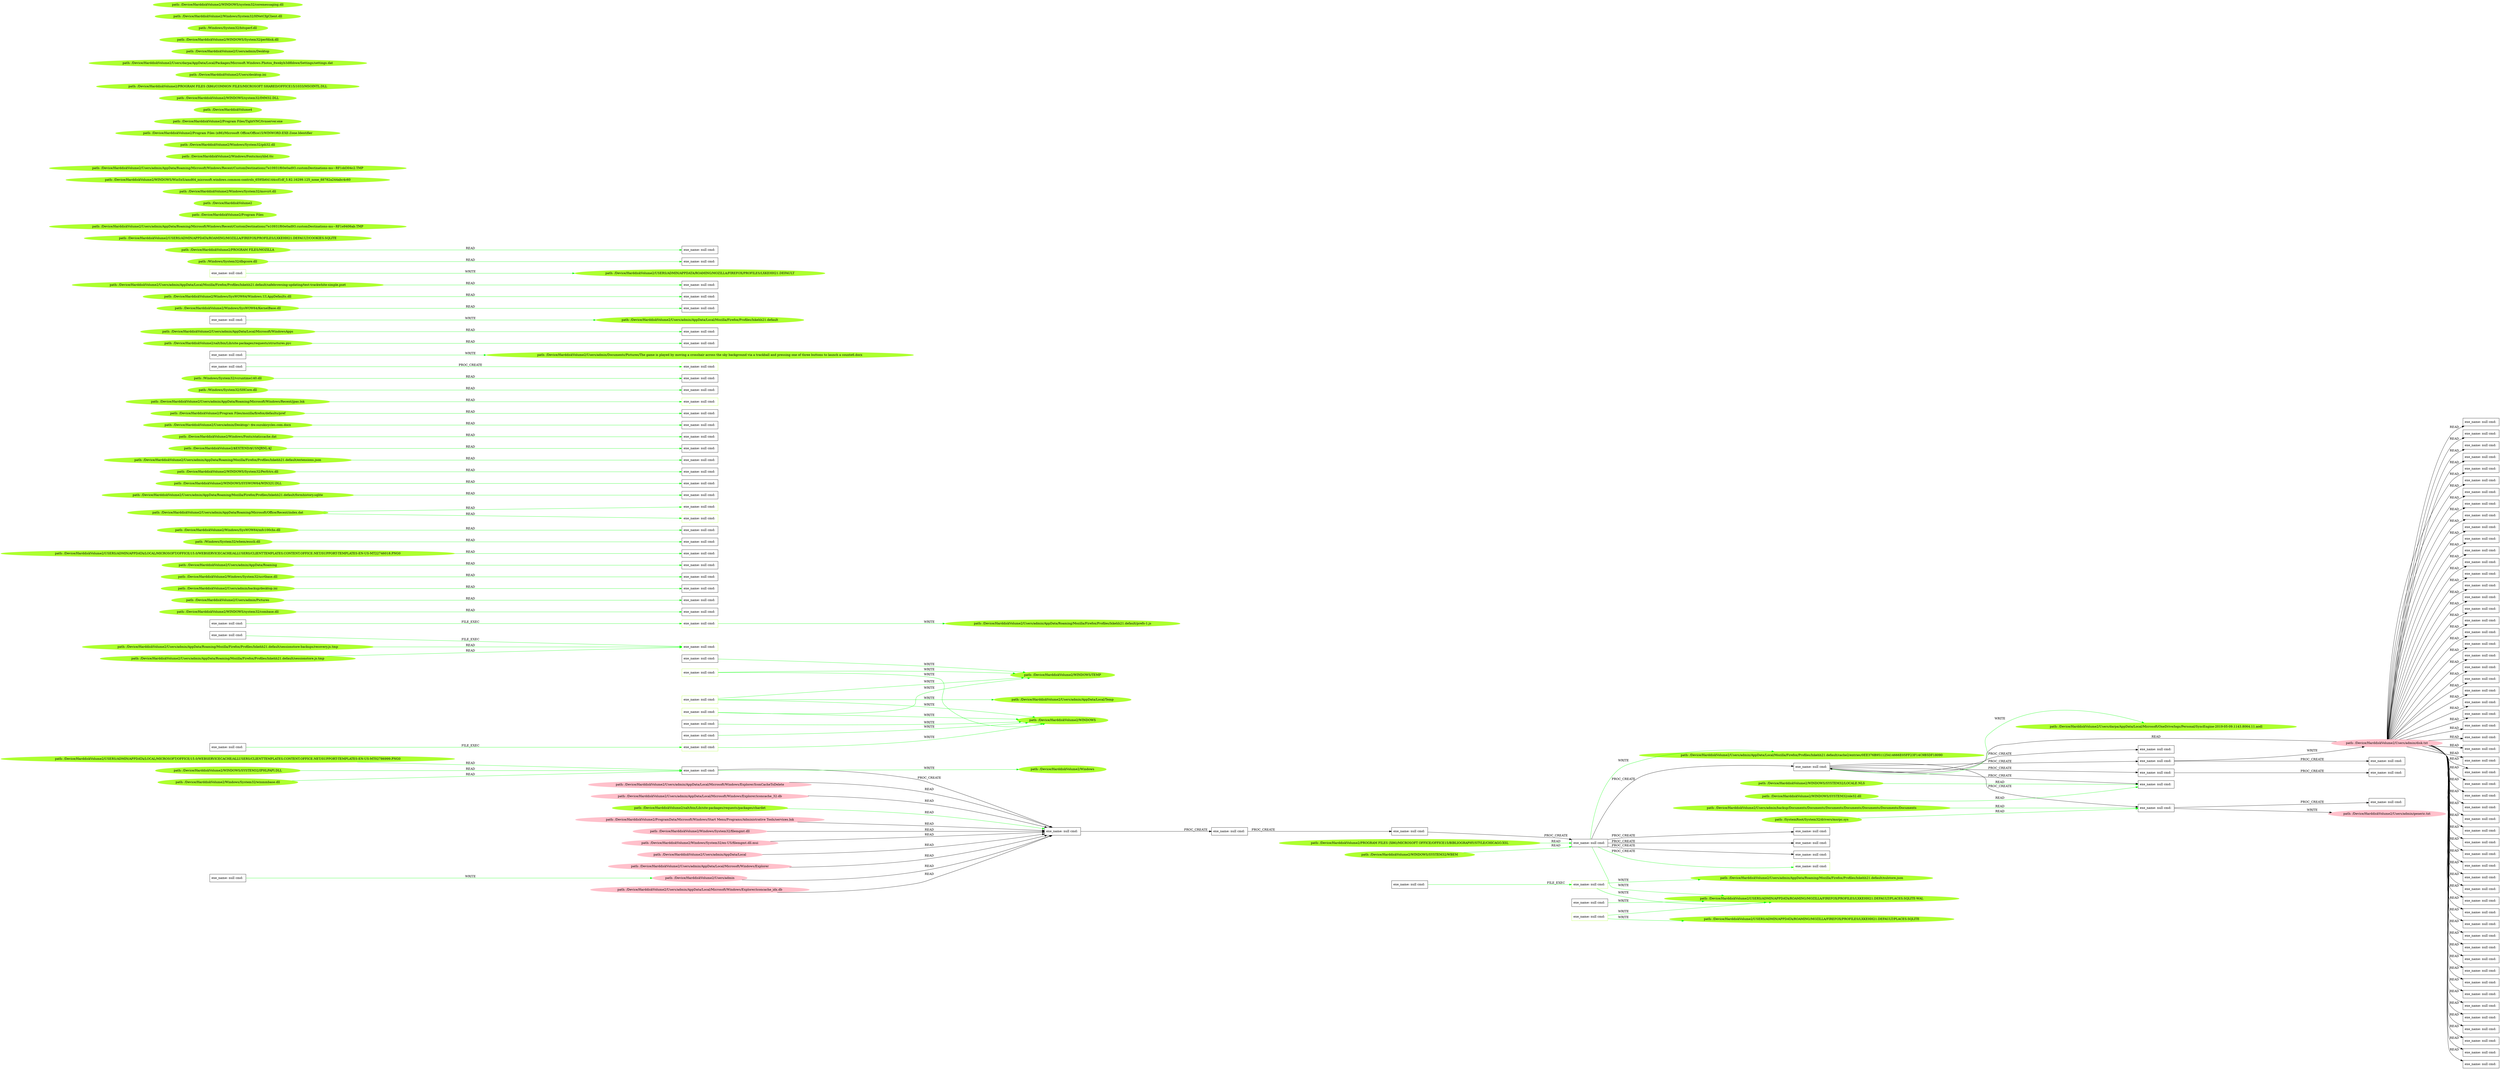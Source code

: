 digraph {
	rankdir=LR
	91 [label="exe_name: null cmd: " color=black shape=box style=solid]
	365 [label="exe_name: null cmd: " color=greenyellow shape=box style=solid]
	91 -> 365 [label=FILE_EXEC color=green]
	149 [label="exe_name: null cmd: " color=black shape=box style=solid]
	389 [label="exe_name: null cmd: " color=greenyellow shape=box style=solid]
	149 -> 389 [label=FILE_EXEC color=green]
	154 [label="exe_name: null cmd: " color=black shape=box style=solid]
	394 [label="exe_name: null cmd: " color=greenyellow shape=box style=solid]
	154 -> 394 [label=FILE_EXEC color=green]
	67 [label="exe_name: null cmd: " color=black shape=box style=solid]
	402 [label="exe_name: null cmd: " color=greenyellow shape=box style=solid]
	67 -> 402 [label=FILE_EXEC color=green]
	418 [label="path: /Device/HarddiskVolume2/WINDOWS/SYSTEM32/LOCALE.NLS" color=greenyellow shape=oval style=filled]
	56 [label="exe_name: null cmd: " color=black shape=box style=solid]
	418 -> 56 [label=READ color=green]
	379 [label="path: /Device/HarddiskVolume2/WINDOWS/system32/combase.dll" color=greenyellow shape=oval style=filled]
	6 [label="exe_name: null cmd: " color=black shape=box style=solid]
	379 -> 6 [label=READ color=green]
	397 [label="path: /Device/HarddiskVolume2/Users/admin/Pictures" color=greenyellow shape=oval style=filled]
	163 [label="exe_name: null cmd: " color=black shape=box style=solid]
	397 -> 163 [label=READ color=green]
	370 [label="path: /Device/HarddiskVolume2/Users/admin/backup/desktop.ini" color=greenyellow shape=oval style=filled]
	13 [label="exe_name: null cmd: " color=black shape=box style=solid]
	370 -> 13 [label=READ color=green]
	421 [label="path: /Device/HarddiskVolume2/Users/admin/backup/Documents/Documents/Documents/Documents/Documents/Documents/Documents" color=greenyellow shape=oval style=filled]
	57 [label="exe_name: null cmd: " color=black shape=box style=solid]
	421 -> 57 [label=READ color=green]
	364 [label="path: /Device/HarddiskVolume2/Windows/System32/ucrtbase.dll" color=greenyellow shape=oval style=filled]
	117 [label="exe_name: null cmd: " color=black shape=box style=solid]
	364 -> 117 [label=READ color=green]
	176 [label="exe_name: null cmd: " color=black shape=box style=solid]
	175 [label="exe_name: null cmd: " color=black shape=box style=solid]
	176 -> 175 [label=PROC_CREATE color=black]
	173 [label="path: /Device/HarddiskVolume2/ProgramData/Microsoft/Windows/Start Menu/Programs/Administrative Tools/services.lnk" color=pink shape=oval style=filled]
	175 [label="exe_name: null cmd: " color=black shape=box style=solid]
	173 -> 175 [label=READ color=black]
	165 [label="path: /Device/HarddiskVolume2/Windows/System32/filemgmt.dll" color=pink shape=oval style=filled]
	175 [label="exe_name: null cmd: " color=black shape=box style=solid]
	165 -> 175 [label=READ color=black]
	169 [label="path: /Device/HarddiskVolume2/Windows/System32/en-US/filemgmt.dll.mui" color=pink shape=oval style=filled]
	175 [label="exe_name: null cmd: " color=black shape=box style=solid]
	169 -> 175 [label=READ color=black]
	170 [label="path: /Device/HarddiskVolume2/Users/admin/AppData/Local" color=pink shape=oval style=filled]
	175 [label="exe_name: null cmd: " color=black shape=box style=solid]
	170 -> 175 [label=READ color=black]
	179 [label="path: /Device/HarddiskVolume2/Users/admin/AppData/Local/Microsoft/Windows/Explorer" color=pink shape=oval style=filled]
	175 [label="exe_name: null cmd: " color=black shape=box style=solid]
	179 -> 175 [label=READ color=black]
	181 [label="path: /Device/HarddiskVolume2/Users/admin" color=pink shape=oval style=filled]
	175 [label="exe_name: null cmd: " color=black shape=box style=solid]
	181 -> 175 [label=READ color=black]
	171 [label="path: /Device/HarddiskVolume2/Users/admin/AppData/Local/Microsoft/Windows/Explorer/iconcache_idx.db" color=pink shape=oval style=filled]
	175 [label="exe_name: null cmd: " color=black shape=box style=solid]
	171 -> 175 [label=READ color=black]
	177 [label="path: /Device/HarddiskVolume2/Users/admin/AppData/Local/Microsoft/Windows/Explorer/IconCacheToDelete" color=pink shape=oval style=filled]
	175 [label="exe_name: null cmd: " color=black shape=box style=solid]
	177 -> 175 [label=READ color=black]
	164 [label="path: /Device/HarddiskVolume2/Users/admin/AppData/Local/Microsoft/Windows/Explorer/iconcache_32.db" color=pink shape=oval style=filled]
	175 [label="exe_name: null cmd: " color=black shape=box style=solid]
	164 -> 175 [label=READ color=black]
	175 [label="exe_name: null cmd: " color=black shape=box style=solid]
	174 [label="exe_name: null cmd: " color=black shape=box style=solid]
	175 -> 174 [label=PROC_CREATE color=black]
	174 [label="exe_name: null cmd: " color=black shape=box style=solid]
	36 [label="exe_name: null cmd: " color=black shape=box style=solid]
	174 -> 36 [label=PROC_CREATE color=black]
	36 [label="exe_name: null cmd: " color=black shape=box style=solid]
	39 [label="exe_name: null cmd: " color=black shape=box style=solid]
	36 -> 39 [label=PROC_CREATE color=black]
	419 [label="path: /Device/HarddiskVolume2/WINDOWS/SYSTEM32/ole32.dll" color=greenyellow shape=oval style=filled]
	56 [label="exe_name: null cmd: " color=black shape=box style=solid]
	419 -> 56 [label=READ color=green]
	39 [label="exe_name: null cmd: " color=black shape=box style=solid]
	52 [label="exe_name: null cmd: " color=black shape=box style=solid]
	39 -> 52 [label=PROC_CREATE color=black]
	39 [label="exe_name: null cmd: " color=black shape=box style=solid]
	43 [label="exe_name: null cmd: " color=black shape=box style=solid]
	39 -> 43 [label=PROC_CREATE color=black]
	52 [label="exe_name: null cmd: " color=black shape=box style=solid]
	56 [label="exe_name: null cmd: " color=black shape=box style=solid]
	52 -> 56 [label=PROC_CREATE color=black]
	315 [label="path: /Device/HarddiskVolume2/Users/admin/AppData/Roaming" color=greenyellow shape=oval style=filled]
	121 [label="exe_name: null cmd: " color=black shape=box style=solid]
	315 -> 121 [label=READ color=green]
	52 [label="exe_name: null cmd: " color=black shape=box style=solid]
	76 [label="exe_name: null cmd: " color=black shape=box style=solid]
	52 -> 76 [label=PROC_CREATE color=black]
	183 [label="path: /Device/HarddiskVolume2/Users/admin/disk.txt" color=pink shape=oval style=filled]
	52 [label="exe_name: null cmd: " color=black shape=box style=solid]
	183 -> 52 [label=READ color=black]
	52 [label="exe_name: null cmd: " color=black shape=box style=solid]
	58 [label="exe_name: null cmd: " color=black shape=box style=solid]
	52 -> 58 [label=PROC_CREATE color=black]
	58 [label="exe_name: null cmd: " color=black shape=box style=solid]
	132 [label="exe_name: null cmd: " color=black shape=box style=solid]
	58 -> 132 [label=PROC_CREATE color=black]
	58 [label="exe_name: null cmd: " color=black shape=box style=solid]
	183 [label="path: /Device/HarddiskVolume2/Users/admin/disk.txt" color=pink shape=oval style=filled]
	58 -> 183 [label=WRITE color=black]
	52 [label="exe_name: null cmd: " color=black shape=box style=solid]
	57 [label="exe_name: null cmd: " color=black shape=box style=solid]
	52 -> 57 [label=PROC_CREATE color=black]
	57 [label="exe_name: null cmd: " color=black shape=box style=solid]
	129 [label="exe_name: null cmd: " color=black shape=box style=solid]
	57 -> 129 [label=PROC_CREATE color=black]
	57 [label="exe_name: null cmd: " color=black shape=box style=solid]
	130 [label="path: /Device/HarddiskVolume2/Users/admin/generic.txt" color=pink shape=oval style=filled]
	57 -> 130 [label=WRITE color=black]
	52 [label="exe_name: null cmd: " color=black shape=box style=solid]
	59 [label="exe_name: null cmd: " color=black shape=box style=solid]
	52 -> 59 [label=PROC_CREATE color=black]
	59 [label="exe_name: null cmd: " color=black shape=box style=solid]
	144 [label="exe_name: null cmd: " color=black shape=box style=solid]
	59 -> 144 [label=PROC_CREATE color=black]
	415 [label="path: /Device/HarddiskVolume2/PROGRAM FILES (X86)/MICROSOFT OFFICE/OFFICE15/BIBLIOGRAPHY/STYLE/CHICAGO.XSL" color=greenyellow shape=oval style=filled]
	39 [label="exe_name: null cmd: " color=black shape=box style=solid]
	415 -> 39 [label=READ color=green]
	378 [label="path: /Device/HarddiskVolume2/USERS/ADMIN/APPDATA/LOCAL/MICROSOFT/OFFICE/15.0/WEBSERVICECACHE/ALLUSERS/CLIENTTEMPLATES.CONTENT.OFFICE.NET/SUPPORT-TEMPLATES-EN-US-MT22746018.PNG0" color=greenyellow shape=oval style=filled]
	126 [label="exe_name: null cmd: " color=black shape=box style=solid]
	378 -> 126 [label=READ color=green]
	407 [label="path: /Device/HarddiskVolume2/USERS/ADMIN/APPDATA/LOCAL/MICROSOFT/OFFICE/15.0/WEBSERVICECACHE/ALLUSERS/CLIENTTEMPLATES.CONTENT.OFFICE.NET/SUPPORT-TEMPLATES-EN-US-MT02786999.PNG0" color=greenyellow shape=oval style=filled]
	176 [label="exe_name: null cmd: " color=black shape=box style=solid]
	407 -> 176 [label=READ color=green]
	392 [label="path: /Windows/System32/wbem/esscli.dll" color=greenyellow shape=oval style=filled]
	44 [label="exe_name: null cmd: " color=black shape=box style=solid]
	392 -> 44 [label=READ color=green]
	380 [label="path: /Device/HarddiskVolume2/Windows/SysWOW64/mfc100chs.dll" color=greenyellow shape=oval style=filled]
	128 [label="exe_name: null cmd: " color=black shape=box style=solid]
	380 -> 128 [label=READ color=green]
	39 [label="exe_name: null cmd: " color=black shape=box style=solid]
	28 [label="exe_name: null cmd: " color=black shape=box style=solid]
	39 -> 28 [label=PROC_CREATE color=black]
	411 [label="path: /Device/HarddiskVolume2/salt/bin/Lib/site-packages/requests/packages/chardet" color=greenyellow shape=oval style=filled]
	175 [label="exe_name: null cmd: " color=black shape=box style=solid]
	411 -> 175 [label=READ color=green]
	406 [label="path: /Device/HarddiskVolume2/WINDOWS/SYSTEM32/IPHLPAPI.DLL" color=greenyellow shape=oval style=filled]
	176 [label="exe_name: null cmd: " color=black shape=box style=solid]
	406 -> 176 [label=READ color=green]
	39 [label="exe_name: null cmd: " color=black shape=box style=solid]
	27 [label="exe_name: null cmd: " color=black shape=box style=solid]
	39 -> 27 [label=PROC_CREATE color=black]
	321 [label="path: /Device/HarddiskVolume2/Users/admin/AppData/Roaming/Microsoft/Office/Recent/index.dat" color=greenyellow shape=oval style=filled]
	353 [label="exe_name: null cmd: " color=greenyellow shape=box style=solid]
	321 -> 353 [label=READ color=green]
	39 [label="exe_name: null cmd: " color=black shape=box style=solid]
	413 [label="exe_name: null cmd: " color=greenyellow shape=box style=solid]
	39 -> 413 [label=PROC_CREATE color=green]
	384 [label="path: /Device/HarddiskVolume2/Users/admin/AppData/Roaming/Mozilla/Firefox/Profiles/lxkehh21.default/formhistory.sqlite" color=greenyellow shape=oval style=filled]
	32 [label="exe_name: null cmd: " color=black shape=box style=solid]
	384 -> 32 [label=READ color=green]
	391 [label="path: /Device/HarddiskVolume2/WINDOWS/SYSWOW64/WIN32U.DLL" color=greenyellow shape=oval style=filled]
	42 [label="exe_name: null cmd: " color=black shape=box style=solid]
	391 -> 42 [label=READ color=green]
	368 [label="path: /Device/HarddiskVolume2/WINDOWS/System32/Perfctrs.dll" color=greenyellow shape=oval style=filled]
	98 [label="exe_name: null cmd: " color=black shape=box style=solid]
	368 -> 98 [label=READ color=green]
	402 [label="exe_name: null cmd: " color=greenyellow shape=box style=solid]
	403 [label="path: /Device/HarddiskVolume2/Users/admin/AppData/Roaming/Mozilla/Firefox/Profiles/lxkehh21.default/prefs-1.js" color=greenyellow shape=oval style=filled]
	402 -> 403 [label=WRITE color=green]
	401 [label="path: /Device/HarddiskVolume2/Users/admin/AppData/Roaming/Mozilla/Firefox/Profiles/lxkehh21.default/extensions.json" color=greenyellow shape=oval style=filled]
	66 [label="exe_name: null cmd: " color=black shape=box style=solid]
	401 -> 66 [label=READ color=green]
	335 [label="exe_name: null cmd: " color=greenyellow shape=box style=solid]
	336 [label="path: /Device/HarddiskVolume2/WINDOWS/TEMP" color=greenyellow shape=oval style=filled]
	335 -> 336 [label=WRITE color=green]
	335 [label="exe_name: null cmd: " color=greenyellow shape=box style=solid]
	337 [label="path: /Device/HarddiskVolume2/WINDOWS" color=greenyellow shape=oval style=filled]
	335 -> 337 [label=WRITE color=green]
	369 [label="path: /Device/HarddiskVolume2/$EXTEND/$USNJRNL:$J" color=greenyellow shape=oval style=filled]
	11 [label="exe_name: null cmd: " color=black shape=box style=solid]
	369 -> 11 [label=READ color=green]
	412 [label="path: /Device/HarddiskVolume2/WINDOWS/SYSTEM32/WBEM" color=greenyellow shape=oval style=filled]
	39 [label="exe_name: null cmd: " color=black shape=box style=solid]
	412 -> 39 [label=READ color=green]
	139 [label="exe_name: null cmd: " color=black shape=box style=solid]
	336 [label="path: /Device/HarddiskVolume2/WINDOWS/TEMP" color=greenyellow shape=oval style=filled]
	139 -> 336 [label=WRITE color=green]
	183 [label="path: /Device/HarddiskVolume2/Users/admin/disk.txt" color=pink shape=oval style=filled]
	35 [label="exe_name: null cmd: " color=black shape=box style=solid]
	183 -> 35 [label=READ color=black]
	183 [label="path: /Device/HarddiskVolume2/Users/admin/disk.txt" color=pink shape=oval style=filled]
	161 [label="exe_name: null cmd: " color=black shape=box style=solid]
	183 -> 161 [label=READ color=black]
	183 [label="path: /Device/HarddiskVolume2/Users/admin/disk.txt" color=pink shape=oval style=filled]
	106 [label="exe_name: null cmd: " color=black shape=box style=solid]
	183 -> 106 [label=READ color=black]
	183 [label="path: /Device/HarddiskVolume2/Users/admin/disk.txt" color=pink shape=oval style=filled]
	142 [label="exe_name: null cmd: " color=black shape=box style=solid]
	183 -> 142 [label=READ color=black]
	183 [label="path: /Device/HarddiskVolume2/Users/admin/disk.txt" color=pink shape=oval style=filled]
	73 [label="exe_name: null cmd: " color=black shape=box style=solid]
	183 -> 73 [label=READ color=black]
	381 [label="path: /Device/HarddiskVolume2/Windows/Fonts/staticcache.dat" color=greenyellow shape=oval style=filled]
	8 [label="exe_name: null cmd: " color=black shape=box style=solid]
	381 -> 8 [label=READ color=green]
	341 [label="exe_name: null cmd: " color=greenyellow shape=box style=solid]
	336 [label="path: /Device/HarddiskVolume2/WINDOWS/TEMP" color=greenyellow shape=oval style=filled]
	341 -> 336 [label=WRITE color=green]
	341 [label="exe_name: null cmd: " color=greenyellow shape=box style=solid]
	337 [label="path: /Device/HarddiskVolume2/WINDOWS" color=greenyellow shape=oval style=filled]
	341 -> 337 [label=WRITE color=green]
	341 [label="exe_name: null cmd: " color=greenyellow shape=box style=solid]
	343 [label="path: /Device/HarddiskVolume2/Users/admin/AppData/Local/Temp" color=greenyellow shape=oval style=filled]
	341 -> 343 [label=WRITE color=green]
	52 [label="exe_name: null cmd: " color=black shape=box style=solid]
	417 [label="path: /Device/HarddiskVolume2/Users/darpa/AppData/Local/Microsoft/OneDrive/logs/Personal/SyncEngine-2019-05-09.1143.8064.11.aodl" color=greenyellow shape=oval style=filled]
	52 -> 417 [label=WRITE color=green]
	365 [label="exe_name: null cmd: " color=greenyellow shape=box style=solid]
	325 [label="path: /Device/HarddiskVolume2/USERS/ADMIN/APPDATA/ROAMING/MOZILLA/FIREFOX/PROFILES/LXKEHH21.DEFAULT/PLACES.SQLITE-WAL" color=greenyellow shape=oval style=filled]
	365 -> 325 [label=WRITE color=green]
	365 [label="exe_name: null cmd: " color=greenyellow shape=box style=solid]
	366 [label="path: /Device/HarddiskVolume2/Users/admin/AppData/Roaming/Mozilla/Firefox/Profiles/lxkehh21.default/xulstore.json" color=greenyellow shape=oval style=filled]
	365 -> 366 [label=WRITE color=green]
	357 [label="exe_name: null cmd: " color=greenyellow shape=box style=solid]
	336 [label="path: /Device/HarddiskVolume2/WINDOWS/TEMP" color=greenyellow shape=oval style=filled]
	357 -> 336 [label=WRITE color=green]
	357 [label="exe_name: null cmd: " color=greenyellow shape=box style=solid]
	337 [label="path: /Device/HarddiskVolume2/WINDOWS" color=greenyellow shape=oval style=filled]
	357 -> 337 [label=WRITE color=green]
	372 [label="path: /Device/HarddiskVolume2/Users/admin/Desktop/~$w.suzukicycles.com.docx" color=greenyellow shape=oval style=filled]
	16 [label="exe_name: null cmd: " color=black shape=box style=solid]
	372 -> 16 [label=READ color=green]
	321 [label="path: /Device/HarddiskVolume2/Users/admin/AppData/Roaming/Microsoft/Office/Recent/index.dat" color=greenyellow shape=oval style=filled]
	320 [label="exe_name: null cmd: " color=greenyellow shape=box style=solid]
	321 -> 320 [label=READ color=green]
	152 [label="exe_name: null cmd: " color=black shape=box style=solid]
	181 [label="path: /Device/HarddiskVolume2/Users/admin" color=pink shape=oval style=filled]
	152 -> 181 [label=WRITE color=green]
	409 [label="path: /Device/HarddiskVolume2/Program Files/mozilla/firefox/defaults/pref" color=greenyellow shape=oval style=filled]
	109 [label="exe_name: null cmd: " color=black shape=box style=solid]
	409 -> 109 [label=READ color=green]
	183 [label="path: /Device/HarddiskVolume2/Users/admin/disk.txt" color=pink shape=oval style=filled]
	133 [label="exe_name: null cmd: " color=black shape=box style=solid]
	183 -> 133 [label=READ color=black]
	183 [label="path: /Device/HarddiskVolume2/Users/admin/disk.txt" color=pink shape=oval style=filled]
	105 [label="exe_name: null cmd: " color=black shape=box style=solid]
	183 -> 105 [label=READ color=black]
	183 [label="path: /Device/HarddiskVolume2/Users/admin/disk.txt" color=pink shape=oval style=filled]
	125 [label="exe_name: null cmd: " color=black shape=box style=solid]
	183 -> 125 [label=READ color=black]
	39 [label="exe_name: null cmd: " color=black shape=box style=solid]
	325 [label="path: /Device/HarddiskVolume2/USERS/ADMIN/APPDATA/ROAMING/MOZILLA/FIREFOX/PROFILES/LXKEHH21.DEFAULT/PLACES.SQLITE-WAL" color=greenyellow shape=oval style=filled]
	39 -> 325 [label=WRITE color=green]
	14 [label="exe_name: null cmd: " color=black shape=box style=solid]
	337 [label="path: /Device/HarddiskVolume2/WINDOWS" color=greenyellow shape=oval style=filled]
	14 -> 337 [label=WRITE color=green]
	183 [label="path: /Device/HarddiskVolume2/Users/admin/disk.txt" color=pink shape=oval style=filled]
	153 [label="exe_name: null cmd: " color=black shape=box style=solid]
	183 -> 153 [label=READ color=black]
	183 [label="path: /Device/HarddiskVolume2/Users/admin/disk.txt" color=pink shape=oval style=filled]
	162 [label="exe_name: null cmd: " color=black shape=box style=solid]
	183 -> 162 [label=READ color=black]
	183 [label="path: /Device/HarddiskVolume2/Users/admin/disk.txt" color=pink shape=oval style=filled]
	24 [label="exe_name: null cmd: " color=black shape=box style=solid]
	183 -> 24 [label=READ color=black]
	183 [label="path: /Device/HarddiskVolume2/Users/admin/disk.txt" color=pink shape=oval style=filled]
	31 [label="exe_name: null cmd: " color=black shape=box style=solid]
	183 -> 31 [label=READ color=black]
	183 [label="path: /Device/HarddiskVolume2/Users/admin/disk.txt" color=pink shape=oval style=filled]
	138 [label="exe_name: null cmd: " color=black shape=box style=solid]
	183 -> 138 [label=READ color=black]
	183 [label="path: /Device/HarddiskVolume2/Users/admin/disk.txt" color=pink shape=oval style=filled]
	104 [label="exe_name: null cmd: " color=black shape=box style=solid]
	183 -> 104 [label=READ color=black]
	324 [label="path: /Device/HarddiskVolume2/Users/admin/AppData/Roaming/Microsoft/Windows/Recent/jpas.lnk" color=greenyellow shape=oval style=filled]
	323 [label="exe_name: null cmd: " color=greenyellow shape=box style=solid]
	324 -> 323 [label=READ color=green]
	65 [label="exe_name: null cmd: " color=black shape=box style=solid]
	325 [label="path: /Device/HarddiskVolume2/USERS/ADMIN/APPDATA/ROAMING/MOZILLA/FIREFOX/PROFILES/LXKEHH21.DEFAULT/PLACES.SQLITE-WAL" color=greenyellow shape=oval style=filled]
	65 -> 325 [label=WRITE color=green]
	183 [label="path: /Device/HarddiskVolume2/Users/admin/disk.txt" color=pink shape=oval style=filled]
	147 [label="exe_name: null cmd: " color=black shape=box style=solid]
	183 -> 147 [label=READ color=black]
	183 [label="path: /Device/HarddiskVolume2/Users/admin/disk.txt" color=pink shape=oval style=filled]
	72 [label="exe_name: null cmd: " color=black shape=box style=solid]
	183 -> 72 [label=READ color=black]
	183 [label="path: /Device/HarddiskVolume2/Users/admin/disk.txt" color=pink shape=oval style=filled]
	131 [label="exe_name: null cmd: " color=black shape=box style=solid]
	183 -> 131 [label=READ color=black]
	389 [label="exe_name: null cmd: " color=greenyellow shape=box style=solid]
	337 [label="path: /Device/HarddiskVolume2/WINDOWS" color=greenyellow shape=oval style=filled]
	389 -> 337 [label=WRITE color=green]
	183 [label="path: /Device/HarddiskVolume2/Users/admin/disk.txt" color=pink shape=oval style=filled]
	19 [label="exe_name: null cmd: " color=black shape=box style=solid]
	183 -> 19 [label=READ color=black]
	183 [label="path: /Device/HarddiskVolume2/Users/admin/disk.txt" color=pink shape=oval style=filled]
	21 [label="exe_name: null cmd: " color=black shape=box style=solid]
	183 -> 21 [label=READ color=black]
	183 [label="path: /Device/HarddiskVolume2/Users/admin/disk.txt" color=pink shape=oval style=filled]
	118 [label="exe_name: null cmd: " color=black shape=box style=solid]
	183 -> 118 [label=READ color=black]
	183 [label="path: /Device/HarddiskVolume2/Users/admin/disk.txt" color=pink shape=oval style=filled]
	53 [label="exe_name: null cmd: " color=black shape=box style=solid]
	183 -> 53 [label=READ color=black]
	183 [label="path: /Device/HarddiskVolume2/Users/admin/disk.txt" color=pink shape=oval style=filled]
	143 [label="exe_name: null cmd: " color=black shape=box style=solid]
	183 -> 143 [label=READ color=black]
	183 [label="path: /Device/HarddiskVolume2/Users/admin/disk.txt" color=pink shape=oval style=filled]
	5 [label="exe_name: null cmd: " color=black shape=box style=solid]
	183 -> 5 [label=READ color=black]
	183 [label="path: /Device/HarddiskVolume2/Users/admin/disk.txt" color=pink shape=oval style=filled]
	49 [label="exe_name: null cmd: " color=black shape=box style=solid]
	183 -> 49 [label=READ color=black]
	183 [label="path: /Device/HarddiskVolume2/Users/admin/disk.txt" color=pink shape=oval style=filled]
	1 [label="exe_name: null cmd: " color=black shape=box style=solid]
	183 -> 1 [label=READ color=black]
	183 [label="path: /Device/HarddiskVolume2/Users/admin/disk.txt" color=pink shape=oval style=filled]
	69 [label="exe_name: null cmd: " color=black shape=box style=solid]
	183 -> 69 [label=READ color=black]
	183 [label="path: /Device/HarddiskVolume2/Users/admin/disk.txt" color=pink shape=oval style=filled]
	9 [label="exe_name: null cmd: " color=black shape=box style=solid]
	183 -> 9 [label=READ color=black]
	183 [label="path: /Device/HarddiskVolume2/Users/admin/disk.txt" color=pink shape=oval style=filled]
	92 [label="exe_name: null cmd: " color=black shape=box style=solid]
	183 -> 92 [label=READ color=black]
	410 [label="path: /Windows/System32/SHCore.dll" color=greenyellow shape=oval style=filled]
	86 [label="exe_name: null cmd: " color=black shape=box style=solid]
	410 -> 86 [label=READ color=green]
	183 [label="path: /Device/HarddiskVolume2/Users/admin/disk.txt" color=pink shape=oval style=filled]
	3 [label="exe_name: null cmd: " color=black shape=box style=solid]
	183 -> 3 [label=READ color=black]
	183 [label="path: /Device/HarddiskVolume2/Users/admin/disk.txt" color=pink shape=oval style=filled]
	71 [label="exe_name: null cmd: " color=black shape=box style=solid]
	183 -> 71 [label=READ color=black]
	183 [label="path: /Device/HarddiskVolume2/Users/admin/disk.txt" color=pink shape=oval style=filled]
	158 [label="exe_name: null cmd: " color=black shape=box style=solid]
	183 -> 158 [label=READ color=black]
	388 [label="path: /Windows/System32/vcruntime140.dll" color=greenyellow shape=oval style=filled]
	148 [label="exe_name: null cmd: " color=black shape=box style=solid]
	388 -> 148 [label=READ color=green]
	183 [label="path: /Device/HarddiskVolume2/Users/admin/disk.txt" color=pink shape=oval style=filled]
	12 [label="exe_name: null cmd: " color=black shape=box style=solid]
	183 -> 12 [label=READ color=black]
	81 [label="exe_name: null cmd: " color=black shape=box style=solid]
	408 [label="exe_name: null cmd: " color=greenyellow shape=box style=solid]
	81 -> 408 [label=PROC_CREATE color=green]
	183 [label="path: /Device/HarddiskVolume2/Users/admin/disk.txt" color=pink shape=oval style=filled]
	102 [label="exe_name: null cmd: " color=black shape=box style=solid]
	183 -> 102 [label=READ color=black]
	183 [label="path: /Device/HarddiskVolume2/Users/admin/disk.txt" color=pink shape=oval style=filled]
	111 [label="exe_name: null cmd: " color=black shape=box style=solid]
	183 -> 111 [label=READ color=black]
	183 [label="path: /Device/HarddiskVolume2/Users/admin/disk.txt" color=pink shape=oval style=filled]
	40 [label="exe_name: null cmd: " color=black shape=box style=solid]
	183 -> 40 [label=READ color=black]
	183 [label="path: /Device/HarddiskVolume2/Users/admin/disk.txt" color=pink shape=oval style=filled]
	140 [label="exe_name: null cmd: " color=black shape=box style=solid]
	183 -> 140 [label=READ color=black]
	420 [label="path: /SystemRoot/System32/drivers/msrpc.sys" color=greenyellow shape=oval style=filled]
	57 [label="exe_name: null cmd: " color=black shape=box style=solid]
	420 -> 57 [label=READ color=green]
	183 [label="path: /Device/HarddiskVolume2/Users/admin/disk.txt" color=pink shape=oval style=filled]
	64 [label="exe_name: null cmd: " color=black shape=box style=solid]
	183 -> 64 [label=READ color=black]
	122 [label="exe_name: null cmd: " color=black shape=box style=solid]
	376 [label="path: /Device/HarddiskVolume2/Users/admin/Documents/Pictures/The game is played by moving a crosshair across the sky background via a trackball and pressing one of three buttons to launch a counte6.docx" color=greenyellow shape=oval style=filled]
	122 -> 376 [label=WRITE color=green]
	61 [label="exe_name: null cmd: " color=black shape=box style=solid]
	337 [label="path: /Device/HarddiskVolume2/WINDOWS" color=greenyellow shape=oval style=filled]
	61 -> 337 [label=WRITE color=green]
	348 [label="exe_name: null cmd: " color=greenyellow shape=box style=solid]
	325 [label="path: /Device/HarddiskVolume2/USERS/ADMIN/APPDATA/ROAMING/MOZILLA/FIREFOX/PROFILES/LXKEHH21.DEFAULT/PLACES.SQLITE-WAL" color=greenyellow shape=oval style=filled]
	348 -> 325 [label=WRITE color=green]
	348 [label="exe_name: null cmd: " color=greenyellow shape=box style=solid]
	350 [label="path: /Device/HarddiskVolume2/USERS/ADMIN/APPDATA/ROAMING/MOZILLA/FIREFOX/PROFILES/LXKEHH21.DEFAULT/PLACES.SQLITE" color=greenyellow shape=oval style=filled]
	348 -> 350 [label=WRITE color=green]
	377 [label="path: /Device/HarddiskVolume2/salt/bin/Lib/site-packages/requests/structures.pyc" color=greenyellow shape=oval style=filled]
	123 [label="exe_name: null cmd: " color=black shape=box style=solid]
	377 -> 123 [label=READ color=green]
	183 [label="path: /Device/HarddiskVolume2/Users/admin/disk.txt" color=pink shape=oval style=filled]
	116 [label="exe_name: null cmd: " color=black shape=box style=solid]
	183 -> 116 [label=READ color=black]
	183 [label="path: /Device/HarddiskVolume2/Users/admin/disk.txt" color=pink shape=oval style=filled]
	22 [label="exe_name: null cmd: " color=black shape=box style=solid]
	183 -> 22 [label=READ color=black]
	183 [label="path: /Device/HarddiskVolume2/Users/admin/disk.txt" color=pink shape=oval style=filled]
	110 [label="exe_name: null cmd: " color=black shape=box style=solid]
	183 -> 110 [label=READ color=black]
	183 [label="path: /Device/HarddiskVolume2/Users/admin/disk.txt" color=pink shape=oval style=filled]
	62 [label="exe_name: null cmd: " color=black shape=box style=solid]
	183 -> 62 [label=READ color=black]
	183 [label="path: /Device/HarddiskVolume2/Users/admin/disk.txt" color=pink shape=oval style=filled]
	100 [label="exe_name: null cmd: " color=black shape=box style=solid]
	183 -> 100 [label=READ color=black]
	183 [label="path: /Device/HarddiskVolume2/Users/admin/disk.txt" color=pink shape=oval style=filled]
	15 [label="exe_name: null cmd: " color=black shape=box style=solid]
	183 -> 15 [label=READ color=black]
	183 [label="path: /Device/HarddiskVolume2/Users/admin/disk.txt" color=pink shape=oval style=filled]
	34 [label="exe_name: null cmd: " color=black shape=box style=solid]
	183 -> 34 [label=READ color=black]
	183 [label="path: /Device/HarddiskVolume2/Users/admin/disk.txt" color=pink shape=oval style=filled]
	41 [label="exe_name: null cmd: " color=black shape=box style=solid]
	183 -> 41 [label=READ color=black]
	183 [label="path: /Device/HarddiskVolume2/Users/admin/disk.txt" color=pink shape=oval style=filled]
	75 [label="exe_name: null cmd: " color=black shape=box style=solid]
	183 -> 75 [label=READ color=black]
	183 [label="path: /Device/HarddiskVolume2/Users/admin/disk.txt" color=pink shape=oval style=filled]
	82 [label="exe_name: null cmd: " color=black shape=box style=solid]
	183 -> 82 [label=READ color=black]
	183 [label="path: /Device/HarddiskVolume2/Users/admin/disk.txt" color=pink shape=oval style=filled]
	108 [label="exe_name: null cmd: " color=black shape=box style=solid]
	183 -> 108 [label=READ color=black]
	176 [label="exe_name: null cmd: " color=black shape=box style=solid]
	404 [label="path: /Device/HarddiskVolume2/Windows" color=greenyellow shape=oval style=filled]
	176 -> 404 [label=WRITE color=green]
	183 [label="path: /Device/HarddiskVolume2/Users/admin/disk.txt" color=pink shape=oval style=filled]
	107 [label="exe_name: null cmd: " color=black shape=box style=solid]
	183 -> 107 [label=READ color=black]
	387 [label="path: /Device/HarddiskVolume2/Users/admin/AppData/Local/Microsoft/WindowsApps" color=greenyellow shape=oval style=filled]
	146 [label="exe_name: null cmd: " color=black shape=box style=solid]
	387 -> 146 [label=READ color=green]
	0 [label="exe_name: null cmd: " color=black shape=box style=solid]
	374 [label="path: /Device/HarddiskVolume2/Users/admin/AppData/Local/Mozilla/Firefox/Profiles/lxkehh21.default" color=greenyellow shape=oval style=filled]
	0 -> 374 [label=WRITE color=green]
	386 [label="path: /Device/HarddiskVolume2/Windows/SysWOW64/KernelBase.dll" color=greenyellow shape=oval style=filled]
	38 [label="exe_name: null cmd: " color=black shape=box style=solid]
	386 -> 38 [label=READ color=green]
	382 [label="path: /Device/HarddiskVolume2/Windows/SysWOW64/Windows.UI.AppDefaults.dll" color=greenyellow shape=oval style=filled]
	23 [label="exe_name: null cmd: " color=black shape=box style=solid]
	382 -> 23 [label=READ color=green]
	39 [label="exe_name: null cmd: " color=black shape=box style=solid]
	414 [label="path: /Device/HarddiskVolume2/Users/admin/AppData/Local/Mozilla/Firefox/Profiles/lxkehh21.default/cache2/entries/0EE376B951125414666E05FF23F14C9B5DF18090" color=greenyellow shape=oval style=filled]
	39 -> 414 [label=WRITE color=green]
	373 [label="path: /Device/HarddiskVolume2/Users/admin/AppData/Local/Mozilla/Firefox/Profiles/lxkehh21.default/safebrowsing-updating/test-trackwhite-simple.pset" color=greenyellow shape=oval style=filled]
	18 [label="exe_name: null cmd: " color=black shape=box style=solid]
	373 -> 18 [label=READ color=green]
	396 [label="path: /Device/HarddiskVolume2/Users/admin/AppData/Roaming/Mozilla/Firefox/Profiles/lxkehh21.default/sessionstore-backups/recovery.js.tmp" color=greenyellow shape=oval style=filled]
	394 [label="exe_name: null cmd: " color=greenyellow shape=box style=solid]
	396 -> 394 [label=READ color=green]
	395 [label="path: /Device/HarddiskVolume2/Users/admin/AppData/Roaming/Mozilla/Firefox/Profiles/lxkehh21.default/sessionstore.js.tmp" color=greenyellow shape=oval style=filled]
	394 [label="exe_name: null cmd: " color=greenyellow shape=box style=solid]
	395 -> 394 [label=READ color=green]
	329 [label="exe_name: null cmd: " color=greenyellow shape=box style=solid]
	330 [label="path: /Device/HarddiskVolume2/USERS/ADMIN/APPDATA/ROAMING/MOZILLA/FIREFOX/PROFILES/LXKEHH21.DEFAULT" color=greenyellow shape=oval style=filled]
	329 -> 330 [label=WRITE color=green]
	183 [label="path: /Device/HarddiskVolume2/Users/admin/disk.txt" color=pink shape=oval style=filled]
	103 [label="exe_name: null cmd: " color=black shape=box style=solid]
	183 -> 103 [label=READ color=black]
	399 [label="path: /Windows/System32/dbgcore.dll" color=greenyellow shape=oval style=filled]
	63 [label="exe_name: null cmd: " color=black shape=box style=solid]
	399 -> 63 [label=READ color=green]
	385 [label="path: /Device/HarddiskVolume2/PROGRAM FILES/MOZILLA" color=greenyellow shape=oval style=filled]
	37 [label="exe_name: null cmd: " color=black shape=box style=solid]
	385 -> 37 [label=READ color=green]
	183 [label="path: /Device/HarddiskVolume2/Users/admin/disk.txt" color=pink shape=oval style=filled]
	159 [label="exe_name: null cmd: " color=black shape=box style=solid]
	183 -> 159 [label=READ color=black]
	405 [label="path: /Device/HarddiskVolume2/Windows/System32/winmmbase.dll" color=greenyellow shape=oval style=filled]
	176 [label="exe_name: null cmd: " color=black shape=box style=solid]
	405 -> 176 [label=READ color=green]
	183 [label="path: /Device/HarddiskVolume2/Users/admin/disk.txt" color=pink shape=oval style=filled]
	134 [label="exe_name: null cmd: " color=black shape=box style=solid]
	183 -> 134 [label=READ color=black]
	183 [label="path: /Device/HarddiskVolume2/Users/admin/disk.txt" color=pink shape=oval style=filled]
	74 [label="exe_name: null cmd: " color=black shape=box style=solid]
	183 -> 74 [label=READ color=black]
	183 [label="path: /Device/HarddiskVolume2/Users/admin/disk.txt" color=pink shape=oval style=filled]
	7 [label="exe_name: null cmd: " color=black shape=box style=solid]
	183 -> 7 [label=READ color=black]
	183 [label="path: /Device/HarddiskVolume2/Users/admin/disk.txt" color=pink shape=oval style=filled]
	89 [label="exe_name: null cmd: " color=black shape=box style=solid]
	183 -> 89 [label=READ color=black]
	183 [label="path: /Device/HarddiskVolume2/Users/admin/disk.txt" color=pink shape=oval style=filled]
	33 [label="exe_name: null cmd: " color=black shape=box style=solid]
	183 -> 33 [label=READ color=black]
	316 [label="path: /Device/HarddiskVolume2/USERS/ADMIN/APPDATA/ROAMING/MOZILLA/FIREFOX/PROFILES/LXKEHH21.DEFAULT/COOKIES.SQLITE" color=greenyellow shape=oval style=filled]
	318 [label="path: /Device/HarddiskVolume2/Users/admin/AppData/Roaming/Microsoft/Windows/Recent/CustomDestinations/7e10931f60e0ad93.customDestinations-ms~RF1e9406ab.TMP" color=greenyellow shape=oval style=filled]
	319 [label="path: /Device/HarddiskVolume2/Program Files" color=greenyellow shape=oval style=filled]
	322 [label="path: /Device/HarddiskVolume2" color=greenyellow shape=oval style=filled]
	327 [label="path: /Device/HarddiskVolume2/Windows/System32/msvcrt.dll" color=greenyellow shape=oval style=filled]
	328 [label="path: /Device/HarddiskVolume2/WINDOWS/WinSxS/amd64_microsoft.windows.common-controls_6595b64144ccf1df_5.82.16299.125_none_88782a244abc4c60" color=greenyellow shape=oval style=filled]
	331 [label="path: /Device/HarddiskVolume2/Users/admin/AppData/Roaming/Microsoft/Windows/Recent/CustomDestinations/7e10931f60e0ad93.customDestinations-ms~RF1dd304c2.TMP" color=greenyellow shape=oval style=filled]
	332 [label="path: /Device/HarddiskVolume2/Windows/Fonts/msyhbd.ttc" color=greenyellow shape=oval style=filled]
	333 [label="path: /Device/HarddiskVolume2/Windows/System32/gdi32.dll" color=greenyellow shape=oval style=filled]
	334 [label="path: /Device/HarddiskVolume2/Program Files (x86)/Microsoft Office/Office15/WINWORD.EXE:Zone.Identifier" color=greenyellow shape=oval style=filled]
	338 [label="path: /Device/HarddiskVolume2/Program Files/TightVNC/tvnserver.exe" color=greenyellow shape=oval style=filled]
	339 [label="path: /Device/HarddiskVolume4" color=greenyellow shape=oval style=filled]
	340 [label="path: /Device/HarddiskVolume2/WINDOWS/system32/IMM32.DLL" color=greenyellow shape=oval style=filled]
	345 [label="path: /Device/HarddiskVolume2/PROGRAM FILES (X86)/COMMON FILES/MICROSOFT SHARED/OFFICE15/1033/MSOINTL.DLL" color=greenyellow shape=oval style=filled]
	346 [label="path: /Device/HarddiskVolume2/Users/desktop.ini" color=greenyellow shape=oval style=filled]
	347 [label="path: /Device/HarddiskVolume2/Users/darpa/AppData/Local/Packages/Microsoft.Windows.Photos_8wekyb3d8bbwe/Settings/settings.dat" color=greenyellow shape=oval style=filled]
	351 [label="path: /Device/HarddiskVolume2/Users/admin/Desktop" color=greenyellow shape=oval style=filled]
	352 [label="path: /Device/HarddiskVolume2/WINDOWS/System32/perfdisk.dll" color=greenyellow shape=oval style=filled]
	356 [label="path: /Windows/System32/bitsperf.dll" color=greenyellow shape=oval style=filled]
	360 [label="path: /Device/HarddiskVolume2/Windows/System32/HNetCfgClient.dll" color=greenyellow shape=oval style=filled]
	362 [label="path: /Device/HarddiskVolume2/WINDOWS/system32/coremessaging.dll" color=greenyellow shape=oval style=filled]
}
